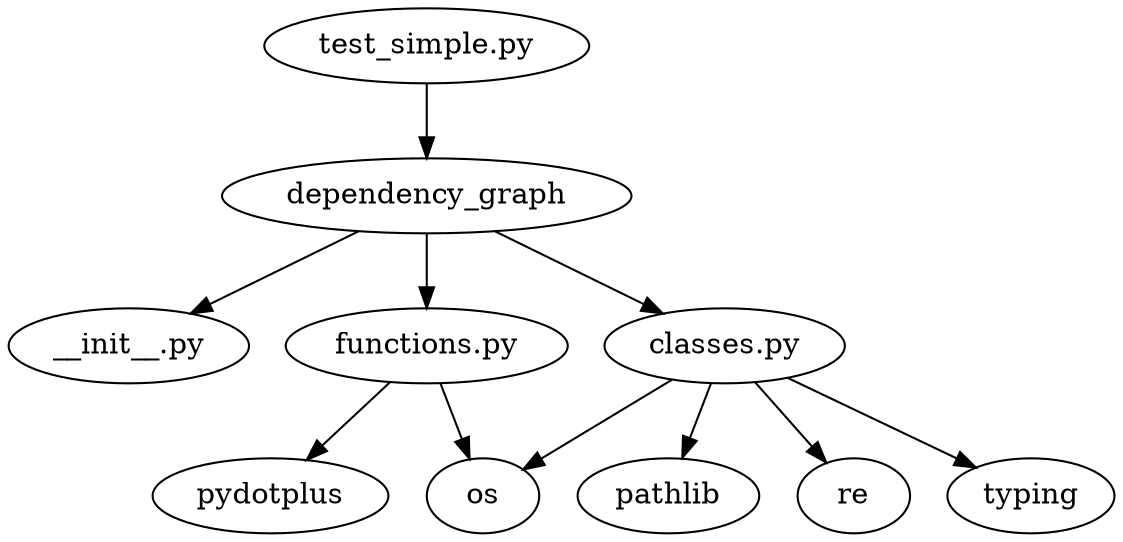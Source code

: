 digraph G {
subgraph "" {
"test_simple.py";
dependency_graph;
"test_simple.py" -> dependency_graph;
subgraph "" {
dependency_graph;
"__init__.py";
dependency_graph -> "__init__.py";
subgraph "" {
"__init__.py";
}

"functions.py";
dependency_graph -> "functions.py";
subgraph "" {
"functions.py";
os;
"functions.py" -> os;
subgraph "" {
os;
}

pydotplus;
"functions.py" -> pydotplus;
subgraph "" {
pydotplus;
}

}

"classes.py";
dependency_graph -> "classes.py";
subgraph "" {
"classes.py";
pathlib;
"classes.py" -> pathlib;
subgraph "" {
pathlib;
}

re;
"classes.py" -> re;
subgraph "" {
re;
}

os;
"classes.py" -> os;
subgraph "" {
os;
}

typing;
"classes.py" -> typing;
subgraph "" {
typing;
}

}

}

}

}
